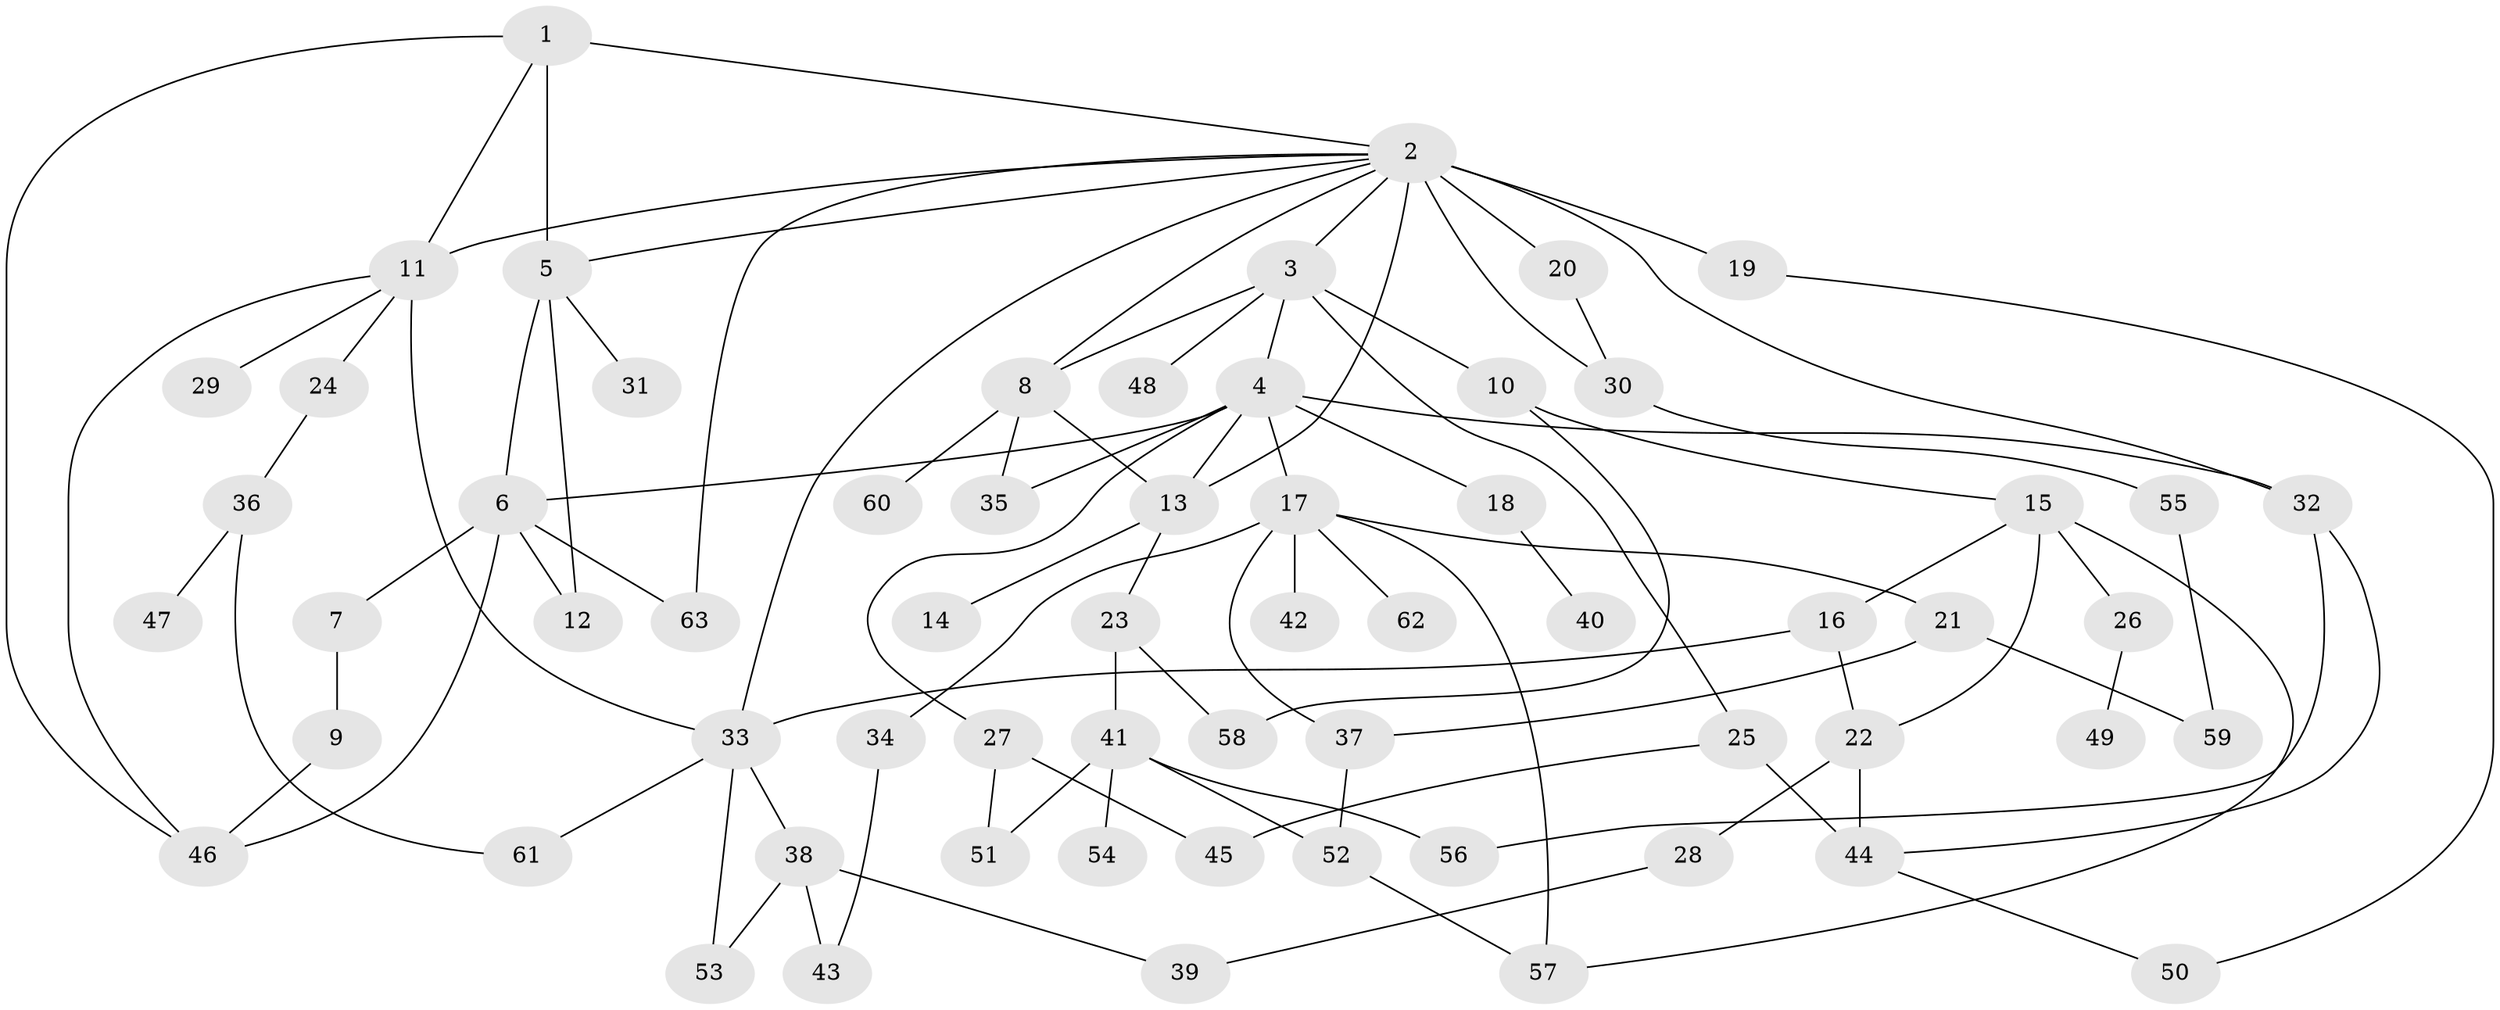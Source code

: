 // original degree distribution, {3: 0.18253968253968253, 8: 0.031746031746031744, 6: 0.023809523809523808, 5: 0.03968253968253968, 4: 0.07936507936507936, 2: 0.35714285714285715, 7: 0.015873015873015872, 1: 0.2698412698412698}
// Generated by graph-tools (version 1.1) at 2025/34/03/09/25 02:34:06]
// undirected, 63 vertices, 95 edges
graph export_dot {
graph [start="1"]
  node [color=gray90,style=filled];
  1;
  2;
  3;
  4;
  5;
  6;
  7;
  8;
  9;
  10;
  11;
  12;
  13;
  14;
  15;
  16;
  17;
  18;
  19;
  20;
  21;
  22;
  23;
  24;
  25;
  26;
  27;
  28;
  29;
  30;
  31;
  32;
  33;
  34;
  35;
  36;
  37;
  38;
  39;
  40;
  41;
  42;
  43;
  44;
  45;
  46;
  47;
  48;
  49;
  50;
  51;
  52;
  53;
  54;
  55;
  56;
  57;
  58;
  59;
  60;
  61;
  62;
  63;
  1 -- 2 [weight=1.0];
  1 -- 5 [weight=2.0];
  1 -- 11 [weight=1.0];
  1 -- 46 [weight=1.0];
  2 -- 3 [weight=1.0];
  2 -- 5 [weight=1.0];
  2 -- 8 [weight=1.0];
  2 -- 11 [weight=2.0];
  2 -- 13 [weight=1.0];
  2 -- 19 [weight=5.0];
  2 -- 20 [weight=1.0];
  2 -- 30 [weight=1.0];
  2 -- 32 [weight=1.0];
  2 -- 33 [weight=1.0];
  2 -- 63 [weight=1.0];
  3 -- 4 [weight=1.0];
  3 -- 8 [weight=1.0];
  3 -- 10 [weight=1.0];
  3 -- 25 [weight=1.0];
  3 -- 48 [weight=1.0];
  4 -- 6 [weight=1.0];
  4 -- 13 [weight=1.0];
  4 -- 17 [weight=1.0];
  4 -- 18 [weight=1.0];
  4 -- 27 [weight=1.0];
  4 -- 32 [weight=1.0];
  4 -- 35 [weight=1.0];
  5 -- 6 [weight=1.0];
  5 -- 12 [weight=1.0];
  5 -- 31 [weight=1.0];
  6 -- 7 [weight=1.0];
  6 -- 12 [weight=1.0];
  6 -- 46 [weight=1.0];
  6 -- 63 [weight=1.0];
  7 -- 9 [weight=1.0];
  8 -- 13 [weight=1.0];
  8 -- 35 [weight=1.0];
  8 -- 60 [weight=1.0];
  9 -- 46 [weight=1.0];
  10 -- 15 [weight=1.0];
  10 -- 58 [weight=1.0];
  11 -- 24 [weight=1.0];
  11 -- 29 [weight=1.0];
  11 -- 33 [weight=1.0];
  11 -- 46 [weight=1.0];
  13 -- 14 [weight=2.0];
  13 -- 23 [weight=1.0];
  15 -- 16 [weight=1.0];
  15 -- 22 [weight=1.0];
  15 -- 26 [weight=1.0];
  15 -- 57 [weight=1.0];
  16 -- 22 [weight=1.0];
  16 -- 33 [weight=1.0];
  17 -- 21 [weight=1.0];
  17 -- 34 [weight=1.0];
  17 -- 37 [weight=1.0];
  17 -- 42 [weight=1.0];
  17 -- 57 [weight=1.0];
  17 -- 62 [weight=1.0];
  18 -- 40 [weight=1.0];
  19 -- 50 [weight=1.0];
  20 -- 30 [weight=1.0];
  21 -- 37 [weight=1.0];
  21 -- 59 [weight=1.0];
  22 -- 28 [weight=1.0];
  22 -- 44 [weight=1.0];
  23 -- 41 [weight=2.0];
  23 -- 58 [weight=1.0];
  24 -- 36 [weight=1.0];
  25 -- 44 [weight=2.0];
  25 -- 45 [weight=1.0];
  26 -- 49 [weight=1.0];
  27 -- 45 [weight=1.0];
  27 -- 51 [weight=1.0];
  28 -- 39 [weight=1.0];
  30 -- 55 [weight=1.0];
  32 -- 44 [weight=1.0];
  32 -- 56 [weight=1.0];
  33 -- 38 [weight=1.0];
  33 -- 53 [weight=1.0];
  33 -- 61 [weight=1.0];
  34 -- 43 [weight=1.0];
  36 -- 47 [weight=1.0];
  36 -- 61 [weight=1.0];
  37 -- 52 [weight=1.0];
  38 -- 39 [weight=1.0];
  38 -- 43 [weight=2.0];
  38 -- 53 [weight=1.0];
  41 -- 51 [weight=1.0];
  41 -- 52 [weight=1.0];
  41 -- 54 [weight=1.0];
  41 -- 56 [weight=1.0];
  44 -- 50 [weight=1.0];
  52 -- 57 [weight=1.0];
  55 -- 59 [weight=1.0];
}
